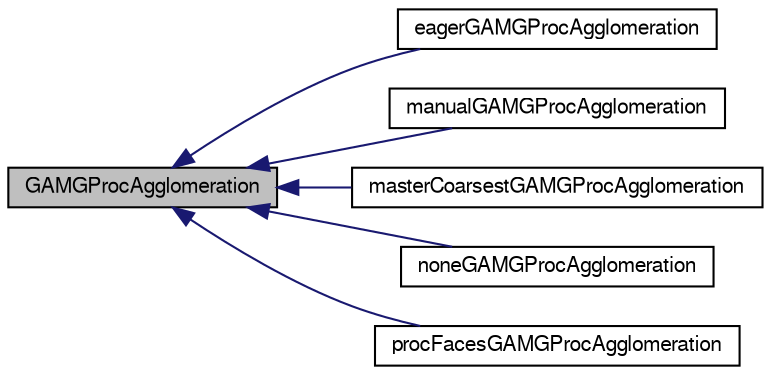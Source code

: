 digraph "GAMGProcAgglomeration"
{
  bgcolor="transparent";
  edge [fontname="FreeSans",fontsize="10",labelfontname="FreeSans",labelfontsize="10"];
  node [fontname="FreeSans",fontsize="10",shape=record];
  rankdir="LR";
  Node0 [label="GAMGProcAgglomeration",height=0.2,width=0.4,color="black", fillcolor="grey75", style="filled", fontcolor="black"];
  Node0 -> Node1 [dir="back",color="midnightblue",fontsize="10",style="solid",fontname="FreeSans"];
  Node1 [label="eagerGAMGProcAgglomeration",height=0.2,width=0.4,color="black",URL="$a26978.html",tooltip="&#39;Eager&#39; processor agglomeration of GAMGAgglomerations: at every level agglomerates &#39;mergeLevels&#39; numb..."];
  Node0 -> Node2 [dir="back",color="midnightblue",fontsize="10",style="solid",fontname="FreeSans"];
  Node2 [label="manualGAMGProcAgglomeration",height=0.2,width=0.4,color="black",URL="$a26986.html",tooltip="Manual processor agglomeration of GAMGAgglomerations. "];
  Node0 -> Node3 [dir="back",color="midnightblue",fontsize="10",style="solid",fontname="FreeSans"];
  Node3 [label="masterCoarsestGAMGProcAgglomeration",height=0.2,width=0.4,color="black",URL="$a26990.html",tooltip="Processor agglomeration of GAMGAgglomerations. "];
  Node0 -> Node4 [dir="back",color="midnightblue",fontsize="10",style="solid",fontname="FreeSans"];
  Node4 [label="noneGAMGProcAgglomeration",height=0.2,width=0.4,color="black",URL="$a26994.html",tooltip="Processor agglomeration of GAMGAgglomerations. "];
  Node0 -> Node5 [dir="back",color="midnightblue",fontsize="10",style="solid",fontname="FreeSans"];
  Node5 [label="procFacesGAMGProcAgglomeration",height=0.2,width=0.4,color="black",URL="$a26998.html",tooltip="Processor agglomeration of GAMGAgglomerations. Needs nAgglomeratingCells which is when to start agglo..."];
}
